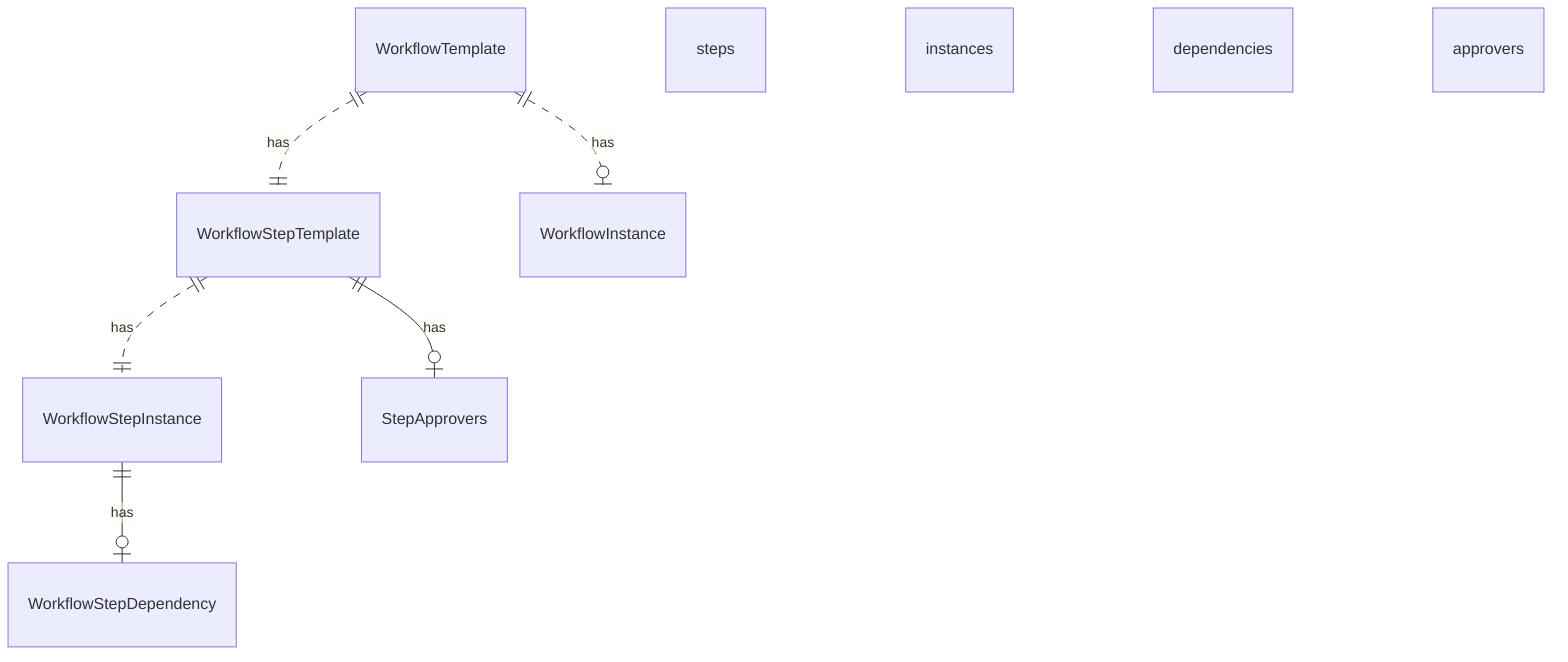erDiagram
    WorkflowTemplate ||..|| WorkflowStepTemplate : has steps
    WorkflowTemplate ||..o| WorkflowInstance : has instances
    WorkflowStepTemplate ||..|| WorkflowStepInstance : has instances
    WorkflowStepInstance ||--o| WorkflowStepDependency : has dependencies
    WorkflowStepTemplate ||--o| StepApprovers : has approvers